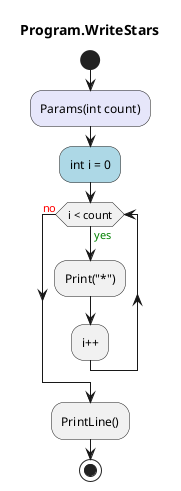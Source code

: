 @startuml Program.WriteStars
title Program.WriteStars
start
#Lavender:Params(int count);
#LightBlue:int i = 0;
while (i < count) is (<color:green>yes)
    :Print("*");
:i++;
endwhile (<color:red>no)
:PrintLine();
stop
@enduml
